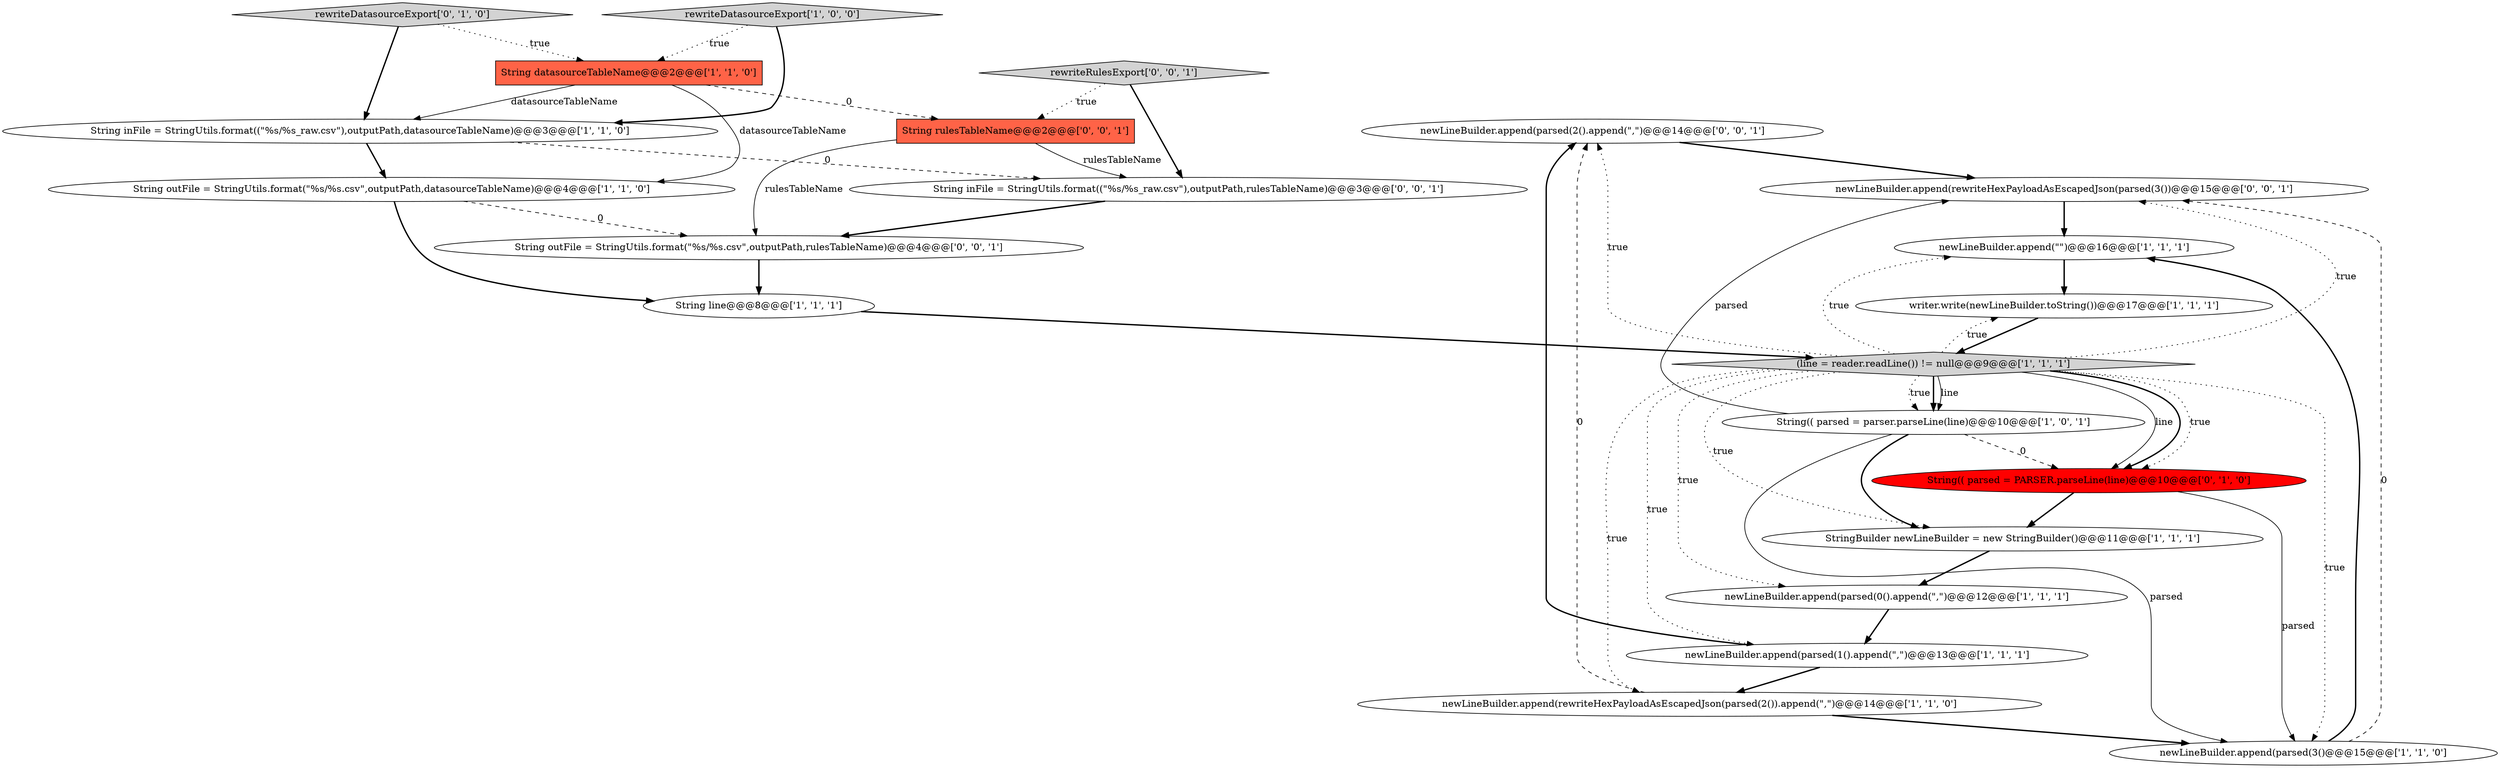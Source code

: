 digraph {
17 [style = filled, label = "newLineBuilder.append(parsed(2().append(\",\")@@@14@@@['0', '0', '1']", fillcolor = white, shape = ellipse image = "AAA0AAABBB3BBB"];
6 [style = filled, label = "String datasourceTableName@@@2@@@['1', '1', '0']", fillcolor = tomato, shape = box image = "AAA0AAABBB1BBB"];
18 [style = filled, label = "String outFile = StringUtils.format(\"%s/%s.csv\",outputPath,rulesTableName)@@@4@@@['0', '0', '1']", fillcolor = white, shape = ellipse image = "AAA0AAABBB3BBB"];
14 [style = filled, label = "rewriteDatasourceExport['0', '1', '0']", fillcolor = lightgray, shape = diamond image = "AAA0AAABBB2BBB"];
2 [style = filled, label = "String line@@@8@@@['1', '1', '1']", fillcolor = white, shape = ellipse image = "AAA0AAABBB1BBB"];
9 [style = filled, label = "(line = reader.readLine()) != null@@@9@@@['1', '1', '1']", fillcolor = lightgray, shape = diamond image = "AAA0AAABBB1BBB"];
13 [style = filled, label = "newLineBuilder.append(parsed(3()@@@15@@@['1', '1', '0']", fillcolor = white, shape = ellipse image = "AAA0AAABBB1BBB"];
3 [style = filled, label = "writer.write(newLineBuilder.toString())@@@17@@@['1', '1', '1']", fillcolor = white, shape = ellipse image = "AAA0AAABBB1BBB"];
21 [style = filled, label = "newLineBuilder.append(rewriteHexPayloadAsEscapedJson(parsed(3())@@@15@@@['0', '0', '1']", fillcolor = white, shape = ellipse image = "AAA0AAABBB3BBB"];
5 [style = filled, label = "String inFile = StringUtils.format((\"%s/%s_raw.csv\"),outputPath,datasourceTableName)@@@3@@@['1', '1', '0']", fillcolor = white, shape = ellipse image = "AAA0AAABBB1BBB"];
11 [style = filled, label = "rewriteDatasourceExport['1', '0', '0']", fillcolor = lightgray, shape = diamond image = "AAA0AAABBB1BBB"];
20 [style = filled, label = "rewriteRulesExport['0', '0', '1']", fillcolor = lightgray, shape = diamond image = "AAA0AAABBB3BBB"];
4 [style = filled, label = "newLineBuilder.append(parsed(1().append(\",\")@@@13@@@['1', '1', '1']", fillcolor = white, shape = ellipse image = "AAA0AAABBB1BBB"];
8 [style = filled, label = "newLineBuilder.append(parsed(0().append(\",\")@@@12@@@['1', '1', '1']", fillcolor = white, shape = ellipse image = "AAA0AAABBB1BBB"];
10 [style = filled, label = "newLineBuilder.append(\"\")@@@16@@@['1', '1', '1']", fillcolor = white, shape = ellipse image = "AAA0AAABBB1BBB"];
7 [style = filled, label = "String(( parsed = parser.parseLine(line)@@@10@@@['1', '0', '1']", fillcolor = white, shape = ellipse image = "AAA0AAABBB1BBB"];
1 [style = filled, label = "newLineBuilder.append(rewriteHexPayloadAsEscapedJson(parsed(2()).append(\",\")@@@14@@@['1', '1', '0']", fillcolor = white, shape = ellipse image = "AAA0AAABBB1BBB"];
16 [style = filled, label = "String inFile = StringUtils.format((\"%s/%s_raw.csv\"),outputPath,rulesTableName)@@@3@@@['0', '0', '1']", fillcolor = white, shape = ellipse image = "AAA0AAABBB3BBB"];
12 [style = filled, label = "StringBuilder newLineBuilder = new StringBuilder()@@@11@@@['1', '1', '1']", fillcolor = white, shape = ellipse image = "AAA0AAABBB1BBB"];
0 [style = filled, label = "String outFile = StringUtils.format(\"%s/%s.csv\",outputPath,datasourceTableName)@@@4@@@['1', '1', '0']", fillcolor = white, shape = ellipse image = "AAA0AAABBB1BBB"];
19 [style = filled, label = "String rulesTableName@@@2@@@['0', '0', '1']", fillcolor = tomato, shape = box image = "AAA0AAABBB3BBB"];
15 [style = filled, label = "String(( parsed = PARSER.parseLine(line)@@@10@@@['0', '1', '0']", fillcolor = red, shape = ellipse image = "AAA1AAABBB2BBB"];
6->5 [style = solid, label="datasourceTableName"];
13->10 [style = bold, label=""];
21->10 [style = bold, label=""];
9->12 [style = dotted, label="true"];
16->18 [style = bold, label=""];
4->17 [style = bold, label=""];
7->12 [style = bold, label=""];
9->17 [style = dotted, label="true"];
0->2 [style = bold, label=""];
19->18 [style = solid, label="rulesTableName"];
10->3 [style = bold, label=""];
2->9 [style = bold, label=""];
15->13 [style = solid, label="parsed"];
9->7 [style = bold, label=""];
18->2 [style = bold, label=""];
9->21 [style = dotted, label="true"];
9->7 [style = solid, label="line"];
1->13 [style = bold, label=""];
9->15 [style = solid, label="line"];
19->16 [style = solid, label="rulesTableName"];
9->8 [style = dotted, label="true"];
5->16 [style = dashed, label="0"];
6->0 [style = solid, label="datasourceTableName"];
3->9 [style = bold, label=""];
11->5 [style = bold, label=""];
1->17 [style = dashed, label="0"];
13->21 [style = dashed, label="0"];
20->16 [style = bold, label=""];
5->0 [style = bold, label=""];
12->8 [style = bold, label=""];
9->15 [style = bold, label=""];
11->6 [style = dotted, label="true"];
9->13 [style = dotted, label="true"];
6->19 [style = dashed, label="0"];
9->1 [style = dotted, label="true"];
7->15 [style = dashed, label="0"];
9->4 [style = dotted, label="true"];
0->18 [style = dashed, label="0"];
9->15 [style = dotted, label="true"];
4->1 [style = bold, label=""];
15->12 [style = bold, label=""];
20->19 [style = dotted, label="true"];
8->4 [style = bold, label=""];
7->21 [style = solid, label="parsed"];
9->7 [style = dotted, label="true"];
9->10 [style = dotted, label="true"];
17->21 [style = bold, label=""];
7->13 [style = solid, label="parsed"];
9->3 [style = dotted, label="true"];
14->5 [style = bold, label=""];
14->6 [style = dotted, label="true"];
}
